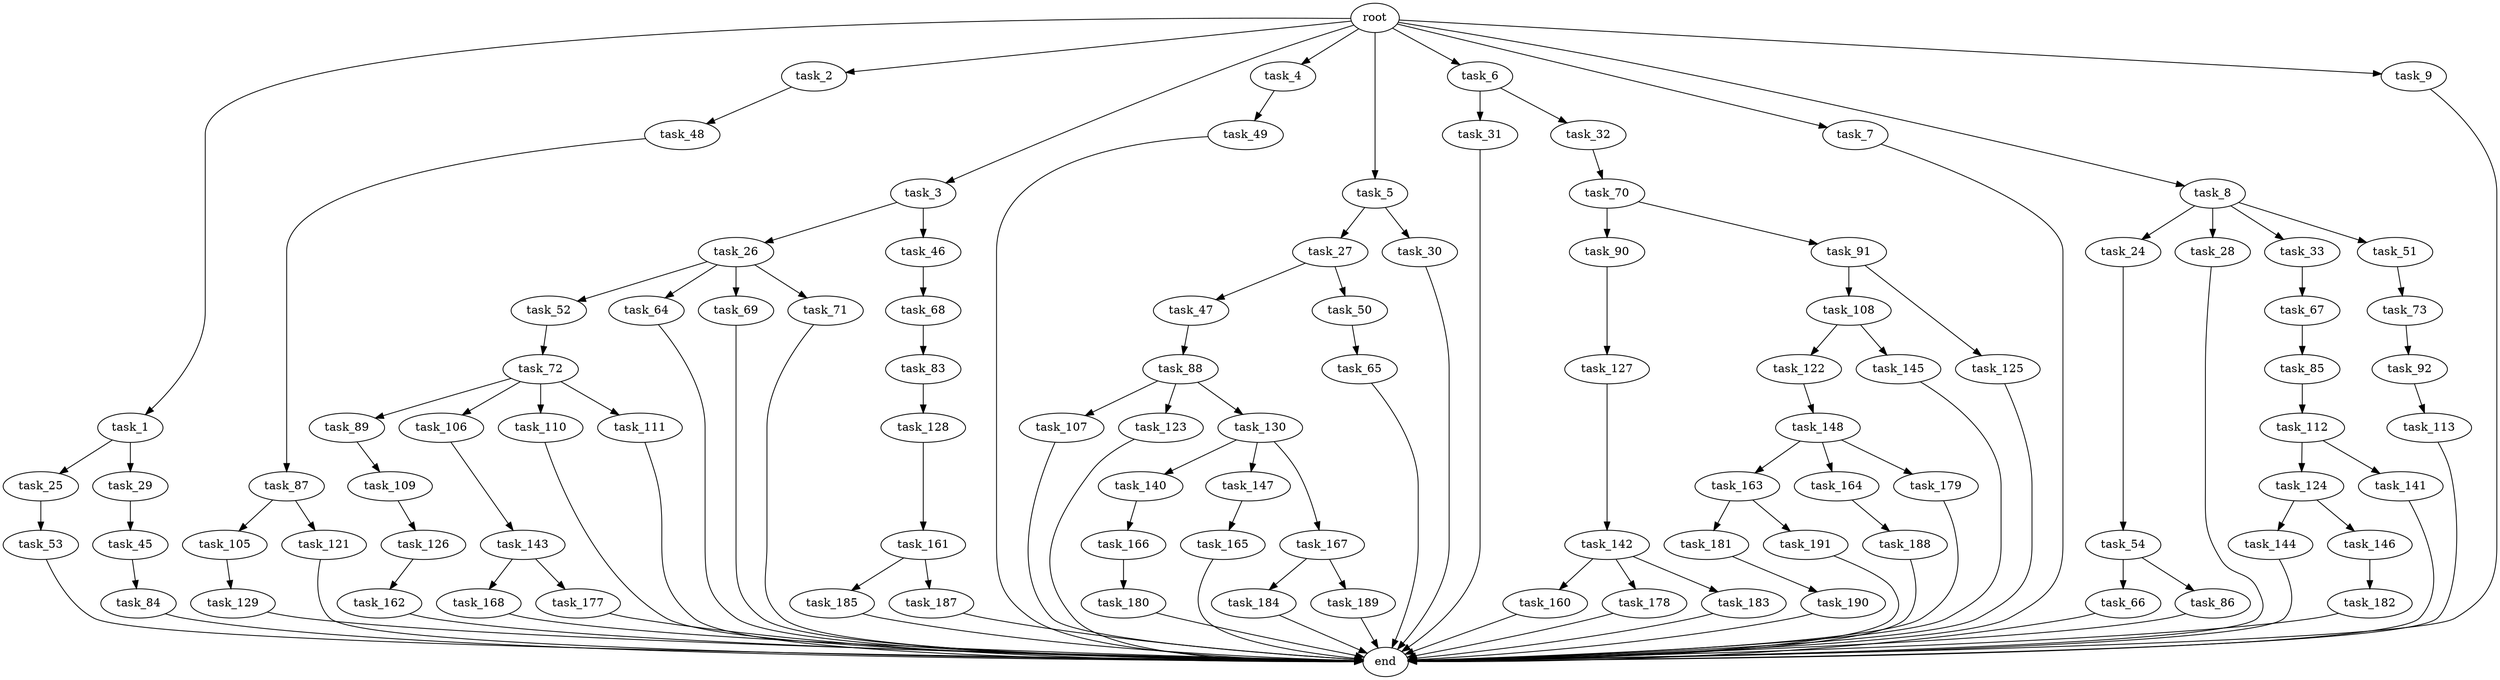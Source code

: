 digraph G {
  root [size="0.000000"];
  task_1 [size="1024.000000"];
  task_2 [size="1024.000000"];
  task_3 [size="1024.000000"];
  task_4 [size="1024.000000"];
  task_5 [size="1024.000000"];
  task_6 [size="1024.000000"];
  task_7 [size="1024.000000"];
  task_8 [size="1024.000000"];
  task_9 [size="1024.000000"];
  task_24 [size="137438953472.000000"];
  task_25 [size="858993459200.000000"];
  task_26 [size="420906795008.000000"];
  task_27 [size="695784701952.000000"];
  task_28 [size="137438953472.000000"];
  task_29 [size="858993459200.000000"];
  task_30 [size="695784701952.000000"];
  task_31 [size="695784701952.000000"];
  task_32 [size="695784701952.000000"];
  task_33 [size="137438953472.000000"];
  task_45 [size="420906795008.000000"];
  task_46 [size="420906795008.000000"];
  task_47 [size="309237645312.000000"];
  task_48 [size="420906795008.000000"];
  task_49 [size="214748364800.000000"];
  task_50 [size="309237645312.000000"];
  task_51 [size="137438953472.000000"];
  task_52 [size="549755813888.000000"];
  task_53 [size="695784701952.000000"];
  task_54 [size="695784701952.000000"];
  task_64 [size="549755813888.000000"];
  task_65 [size="549755813888.000000"];
  task_66 [size="309237645312.000000"];
  task_67 [size="858993459200.000000"];
  task_68 [size="214748364800.000000"];
  task_69 [size="549755813888.000000"];
  task_70 [size="34359738368.000000"];
  task_71 [size="549755813888.000000"];
  task_72 [size="695784701952.000000"];
  task_73 [size="77309411328.000000"];
  task_83 [size="214748364800.000000"];
  task_84 [size="77309411328.000000"];
  task_85 [size="309237645312.000000"];
  task_86 [size="309237645312.000000"];
  task_87 [size="137438953472.000000"];
  task_88 [size="695784701952.000000"];
  task_89 [size="34359738368.000000"];
  task_90 [size="695784701952.000000"];
  task_91 [size="695784701952.000000"];
  task_92 [size="858993459200.000000"];
  task_105 [size="34359738368.000000"];
  task_106 [size="34359738368.000000"];
  task_107 [size="309237645312.000000"];
  task_108 [size="34359738368.000000"];
  task_109 [size="77309411328.000000"];
  task_110 [size="34359738368.000000"];
  task_111 [size="34359738368.000000"];
  task_112 [size="309237645312.000000"];
  task_113 [size="695784701952.000000"];
  task_121 [size="34359738368.000000"];
  task_122 [size="858993459200.000000"];
  task_123 [size="309237645312.000000"];
  task_124 [size="549755813888.000000"];
  task_125 [size="34359738368.000000"];
  task_126 [size="309237645312.000000"];
  task_127 [size="695784701952.000000"];
  task_128 [size="137438953472.000000"];
  task_129 [size="137438953472.000000"];
  task_130 [size="309237645312.000000"];
  task_140 [size="549755813888.000000"];
  task_141 [size="549755813888.000000"];
  task_142 [size="214748364800.000000"];
  task_143 [size="34359738368.000000"];
  task_144 [size="214748364800.000000"];
  task_145 [size="858993459200.000000"];
  task_146 [size="214748364800.000000"];
  task_147 [size="549755813888.000000"];
  task_148 [size="309237645312.000000"];
  task_160 [size="77309411328.000000"];
  task_161 [size="695784701952.000000"];
  task_162 [size="549755813888.000000"];
  task_163 [size="695784701952.000000"];
  task_164 [size="695784701952.000000"];
  task_165 [size="214748364800.000000"];
  task_166 [size="695784701952.000000"];
  task_167 [size="549755813888.000000"];
  task_168 [size="77309411328.000000"];
  task_177 [size="77309411328.000000"];
  task_178 [size="77309411328.000000"];
  task_179 [size="695784701952.000000"];
  task_180 [size="309237645312.000000"];
  task_181 [size="137438953472.000000"];
  task_182 [size="695784701952.000000"];
  task_183 [size="77309411328.000000"];
  task_184 [size="309237645312.000000"];
  task_185 [size="214748364800.000000"];
  task_187 [size="214748364800.000000"];
  task_188 [size="309237645312.000000"];
  task_189 [size="309237645312.000000"];
  task_190 [size="420906795008.000000"];
  task_191 [size="137438953472.000000"];
  end [size="0.000000"];

  root -> task_1 [size="1.000000"];
  root -> task_2 [size="1.000000"];
  root -> task_3 [size="1.000000"];
  root -> task_4 [size="1.000000"];
  root -> task_5 [size="1.000000"];
  root -> task_6 [size="1.000000"];
  root -> task_7 [size="1.000000"];
  root -> task_8 [size="1.000000"];
  root -> task_9 [size="1.000000"];
  task_1 -> task_25 [size="838860800.000000"];
  task_1 -> task_29 [size="838860800.000000"];
  task_2 -> task_48 [size="411041792.000000"];
  task_3 -> task_26 [size="411041792.000000"];
  task_3 -> task_46 [size="411041792.000000"];
  task_4 -> task_49 [size="209715200.000000"];
  task_5 -> task_27 [size="679477248.000000"];
  task_5 -> task_30 [size="679477248.000000"];
  task_6 -> task_31 [size="679477248.000000"];
  task_6 -> task_32 [size="679477248.000000"];
  task_7 -> end [size="1.000000"];
  task_8 -> task_24 [size="134217728.000000"];
  task_8 -> task_28 [size="134217728.000000"];
  task_8 -> task_33 [size="134217728.000000"];
  task_8 -> task_51 [size="134217728.000000"];
  task_9 -> end [size="1.000000"];
  task_24 -> task_54 [size="679477248.000000"];
  task_25 -> task_53 [size="679477248.000000"];
  task_26 -> task_52 [size="536870912.000000"];
  task_26 -> task_64 [size="536870912.000000"];
  task_26 -> task_69 [size="536870912.000000"];
  task_26 -> task_71 [size="536870912.000000"];
  task_27 -> task_47 [size="301989888.000000"];
  task_27 -> task_50 [size="301989888.000000"];
  task_28 -> end [size="1.000000"];
  task_29 -> task_45 [size="411041792.000000"];
  task_30 -> end [size="1.000000"];
  task_31 -> end [size="1.000000"];
  task_32 -> task_70 [size="33554432.000000"];
  task_33 -> task_67 [size="838860800.000000"];
  task_45 -> task_84 [size="75497472.000000"];
  task_46 -> task_68 [size="209715200.000000"];
  task_47 -> task_88 [size="679477248.000000"];
  task_48 -> task_87 [size="134217728.000000"];
  task_49 -> end [size="1.000000"];
  task_50 -> task_65 [size="536870912.000000"];
  task_51 -> task_73 [size="75497472.000000"];
  task_52 -> task_72 [size="679477248.000000"];
  task_53 -> end [size="1.000000"];
  task_54 -> task_66 [size="301989888.000000"];
  task_54 -> task_86 [size="301989888.000000"];
  task_64 -> end [size="1.000000"];
  task_65 -> end [size="1.000000"];
  task_66 -> end [size="1.000000"];
  task_67 -> task_85 [size="301989888.000000"];
  task_68 -> task_83 [size="209715200.000000"];
  task_69 -> end [size="1.000000"];
  task_70 -> task_90 [size="679477248.000000"];
  task_70 -> task_91 [size="679477248.000000"];
  task_71 -> end [size="1.000000"];
  task_72 -> task_89 [size="33554432.000000"];
  task_72 -> task_106 [size="33554432.000000"];
  task_72 -> task_110 [size="33554432.000000"];
  task_72 -> task_111 [size="33554432.000000"];
  task_73 -> task_92 [size="838860800.000000"];
  task_83 -> task_128 [size="134217728.000000"];
  task_84 -> end [size="1.000000"];
  task_85 -> task_112 [size="301989888.000000"];
  task_86 -> end [size="1.000000"];
  task_87 -> task_105 [size="33554432.000000"];
  task_87 -> task_121 [size="33554432.000000"];
  task_88 -> task_107 [size="301989888.000000"];
  task_88 -> task_123 [size="301989888.000000"];
  task_88 -> task_130 [size="301989888.000000"];
  task_89 -> task_109 [size="75497472.000000"];
  task_90 -> task_127 [size="679477248.000000"];
  task_91 -> task_108 [size="33554432.000000"];
  task_91 -> task_125 [size="33554432.000000"];
  task_92 -> task_113 [size="679477248.000000"];
  task_105 -> task_129 [size="134217728.000000"];
  task_106 -> task_143 [size="33554432.000000"];
  task_107 -> end [size="1.000000"];
  task_108 -> task_122 [size="838860800.000000"];
  task_108 -> task_145 [size="838860800.000000"];
  task_109 -> task_126 [size="301989888.000000"];
  task_110 -> end [size="1.000000"];
  task_111 -> end [size="1.000000"];
  task_112 -> task_124 [size="536870912.000000"];
  task_112 -> task_141 [size="536870912.000000"];
  task_113 -> end [size="1.000000"];
  task_121 -> end [size="1.000000"];
  task_122 -> task_148 [size="301989888.000000"];
  task_123 -> end [size="1.000000"];
  task_124 -> task_144 [size="209715200.000000"];
  task_124 -> task_146 [size="209715200.000000"];
  task_125 -> end [size="1.000000"];
  task_126 -> task_162 [size="536870912.000000"];
  task_127 -> task_142 [size="209715200.000000"];
  task_128 -> task_161 [size="679477248.000000"];
  task_129 -> end [size="1.000000"];
  task_130 -> task_140 [size="536870912.000000"];
  task_130 -> task_147 [size="536870912.000000"];
  task_130 -> task_167 [size="536870912.000000"];
  task_140 -> task_166 [size="679477248.000000"];
  task_141 -> end [size="1.000000"];
  task_142 -> task_160 [size="75497472.000000"];
  task_142 -> task_178 [size="75497472.000000"];
  task_142 -> task_183 [size="75497472.000000"];
  task_143 -> task_168 [size="75497472.000000"];
  task_143 -> task_177 [size="75497472.000000"];
  task_144 -> end [size="1.000000"];
  task_145 -> end [size="1.000000"];
  task_146 -> task_182 [size="679477248.000000"];
  task_147 -> task_165 [size="209715200.000000"];
  task_148 -> task_163 [size="679477248.000000"];
  task_148 -> task_164 [size="679477248.000000"];
  task_148 -> task_179 [size="679477248.000000"];
  task_160 -> end [size="1.000000"];
  task_161 -> task_185 [size="209715200.000000"];
  task_161 -> task_187 [size="209715200.000000"];
  task_162 -> end [size="1.000000"];
  task_163 -> task_181 [size="134217728.000000"];
  task_163 -> task_191 [size="134217728.000000"];
  task_164 -> task_188 [size="301989888.000000"];
  task_165 -> end [size="1.000000"];
  task_166 -> task_180 [size="301989888.000000"];
  task_167 -> task_184 [size="301989888.000000"];
  task_167 -> task_189 [size="301989888.000000"];
  task_168 -> end [size="1.000000"];
  task_177 -> end [size="1.000000"];
  task_178 -> end [size="1.000000"];
  task_179 -> end [size="1.000000"];
  task_180 -> end [size="1.000000"];
  task_181 -> task_190 [size="411041792.000000"];
  task_182 -> end [size="1.000000"];
  task_183 -> end [size="1.000000"];
  task_184 -> end [size="1.000000"];
  task_185 -> end [size="1.000000"];
  task_187 -> end [size="1.000000"];
  task_188 -> end [size="1.000000"];
  task_189 -> end [size="1.000000"];
  task_190 -> end [size="1.000000"];
  task_191 -> end [size="1.000000"];
}
